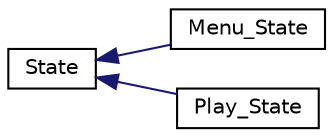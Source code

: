 digraph "Graphical Class Hierarchy"
{
  edge [fontname="Helvetica",fontsize="10",labelfontname="Helvetica",labelfontsize="10"];
  node [fontname="Helvetica",fontsize="10",shape=record];
  rankdir="LR";
  Node0 [label="State",height=0.2,width=0.4,color="black", fillcolor="white", style="filled",URL="$classState.html"];
  Node0 -> Node1 [dir="back",color="midnightblue",fontsize="10",style="solid",fontname="Helvetica"];
  Node1 [label="Menu_State",height=0.2,width=0.4,color="black", fillcolor="white", style="filled",URL="$classMenu__State.html"];
  Node0 -> Node2 [dir="back",color="midnightblue",fontsize="10",style="solid",fontname="Helvetica"];
  Node2 [label="Play_State",height=0.2,width=0.4,color="black", fillcolor="white", style="filled",URL="$classPlay__State.html"];
}
